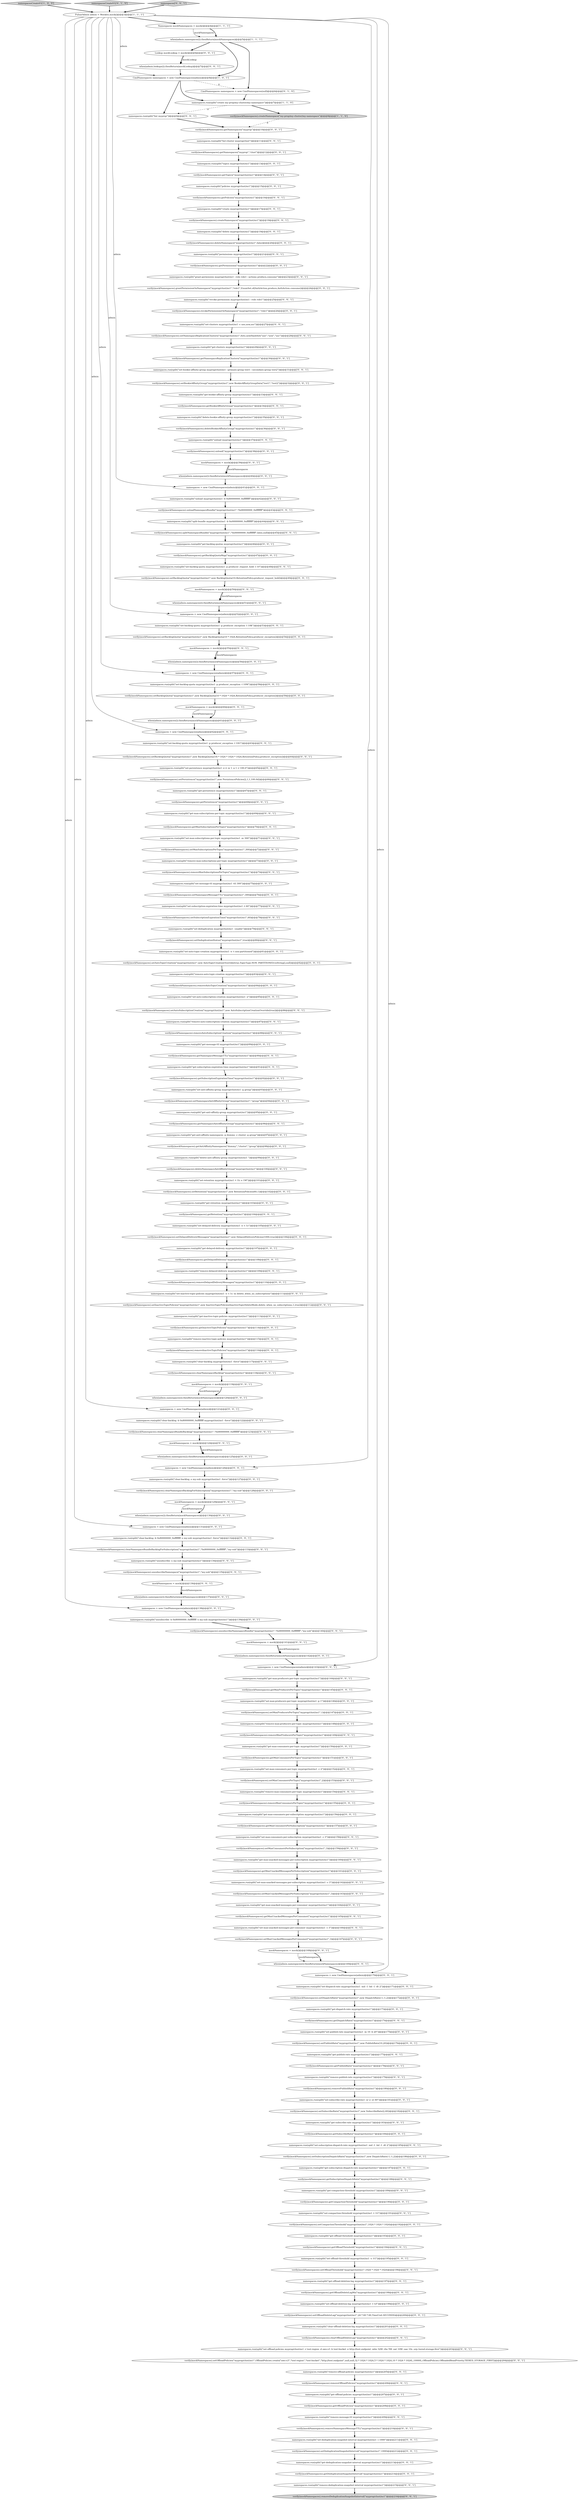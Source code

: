 digraph {
169 [style = filled, label = "namespaces = new CmdNamespaces(admin)@@@143@@@['0', '0', '1']", fillcolor = white, shape = ellipse image = "AAA0AAABBB3BBB"];
8 [style = filled, label = "CmdNamespaces namespaces = new CmdNamespaces(null)@@@6@@@['0', '1', '0']", fillcolor = white, shape = ellipse image = "AAA1AAABBB2BBB"];
147 [style = filled, label = "when(admin.namespaces()).thenReturn(mockNamespaces)@@@125@@@['0', '0', '1']", fillcolor = white, shape = ellipse image = "AAA0AAABBB3BBB"];
157 [style = filled, label = "namespaces.run(split(\"set-anti-affinity-group myprop/clust/ns1 -g group\"))@@@93@@@['0', '0', '1']", fillcolor = white, shape = ellipse image = "AAA0AAABBB3BBB"];
162 [style = filled, label = "verify(mockNamespaces).setMaxProducersPerTopic(\"myprop/clust/ns1\",1)@@@147@@@['0', '0', '1']", fillcolor = white, shape = ellipse image = "AAA0AAABBB3BBB"];
104 [style = filled, label = "verify(mockNamespaces).getOffloadPolicies(\"myprop/clust/ns1\")@@@208@@@['0', '0', '1']", fillcolor = white, shape = ellipse image = "AAA0AAABBB3BBB"];
140 [style = filled, label = "verify(mockNamespaces).setCompactionThreshold(\"myprop/clust/ns1\",1024 * 1024 * 1024)@@@192@@@['0', '0', '1']", fillcolor = white, shape = ellipse image = "AAA0AAABBB3BBB"];
32 [style = filled, label = "verify(mockNamespaces).getMaxConsumersPerTopic(\"myprop/clust/ns1\")@@@151@@@['0', '0', '1']", fillcolor = white, shape = ellipse image = "AAA0AAABBB3BBB"];
94 [style = filled, label = "namespaces.run(split(\"remove-max-consumers-per-topic myprop/clust/ns1\"))@@@154@@@['0', '0', '1']", fillcolor = white, shape = ellipse image = "AAA0AAABBB3BBB"];
18 [style = filled, label = "verify(mockNamespaces).setOffloadThreshold(\"myprop/clust/ns1\",1024 * 1024 * 1024)@@@196@@@['0', '0', '1']", fillcolor = white, shape = ellipse image = "AAA0AAABBB3BBB"];
42 [style = filled, label = "verify(mockNamespaces).getSubscribeRate(\"myprop/clust/ns1\")@@@184@@@['0', '0', '1']", fillcolor = white, shape = ellipse image = "AAA0AAABBB3BBB"];
106 [style = filled, label = "namespaces.run(split(\"clear-backlog -s my-sub myprop/clust/ns1 -force\"))@@@127@@@['0', '0', '1']", fillcolor = white, shape = ellipse image = "AAA0AAABBB3BBB"];
76 [style = filled, label = "when(admin.namespaces()).thenReturn(mockNamespaces)@@@169@@@['0', '0', '1']", fillcolor = white, shape = ellipse image = "AAA0AAABBB3BBB"];
40 [style = filled, label = "verify(mockNamespaces).unsubscribeNamespace(\"myprop/clust/ns1\",\"my-sub\")@@@135@@@['0', '0', '1']", fillcolor = white, shape = ellipse image = "AAA0AAABBB3BBB"];
27 [style = filled, label = "verify(mockNamespaces).setBacklogQuota(\"myprop/clust/ns1\",new BacklogQuota(10 * 1024,RetentionPolicy.producer_exception))@@@54@@@['0', '0', '1']", fillcolor = white, shape = ellipse image = "AAA0AAABBB3BBB"];
206 [style = filled, label = "namespaces.run(split(\"get-subscription-expiration-time myprop/clust/ns1\"))@@@91@@@['0', '0', '1']", fillcolor = white, shape = ellipse image = "AAA0AAABBB3BBB"];
102 [style = filled, label = "namespaces.run(split(\"clear-backlog -b 0x80000000_0xffffffff -s my-sub myprop/clust/ns1 -force\"))@@@132@@@['0', '0', '1']", fillcolor = white, shape = ellipse image = "AAA0AAABBB3BBB"];
15 [style = filled, label = "mockNamespaces = mock()@@@168@@@['0', '0', '1']", fillcolor = white, shape = ellipse image = "AAA0AAABBB3BBB"];
118 [style = filled, label = "verify(mockNamespaces).deleteNamespace(\"myprop/clust/ns1\",false)@@@20@@@['0', '0', '1']", fillcolor = white, shape = ellipse image = "AAA0AAABBB3BBB"];
152 [style = filled, label = "verify(mockNamespaces).getDispatchRate(\"myprop/clust/ns1\")@@@174@@@['0', '0', '1']", fillcolor = white, shape = ellipse image = "AAA0AAABBB3BBB"];
41 [style = filled, label = "verify(mockNamespaces).grantPermissionOnNamespace(\"myprop/clust/ns1\",\"role1\",EnumSet.of(AuthAction.produce,AuthAction.consume))@@@24@@@['0', '0', '1']", fillcolor = white, shape = ellipse image = "AAA0AAABBB3BBB"];
43 [style = filled, label = "namespaces.run(split(\"set-backlog-quota myprop/clust/ns1 -p producer_request_hold -l 10\"))@@@48@@@['0', '0', '1']", fillcolor = white, shape = ellipse image = "AAA0AAABBB3BBB"];
35 [style = filled, label = "verify(mockNamespaces).clearNamespaceBacklogForSubscription(\"myprop/clust/ns1\",\"my-sub\")@@@128@@@['0', '0', '1']", fillcolor = white, shape = ellipse image = "AAA0AAABBB3BBB"];
163 [style = filled, label = "namespaces = new CmdNamespaces(admin)@@@170@@@['0', '0', '1']", fillcolor = white, shape = ellipse image = "AAA0AAABBB3BBB"];
178 [style = filled, label = "verify(mockNamespaces).getTopics(\"myprop/clust/ns1\")@@@14@@@['0', '0', '1']", fillcolor = white, shape = ellipse image = "AAA0AAABBB3BBB"];
11 [style = filled, label = "namespaces.run(split(\"set-auto-topic-creation myprop/clust/ns1 -e -t non-partitioned\"))@@@81@@@['0', '0', '1']", fillcolor = white, shape = ellipse image = "AAA0AAABBB3BBB"];
36 [style = filled, label = "verify(mockNamespaces).getMaxProducersPerTopic(\"myprop/clust/ns1\")@@@145@@@['0', '0', '1']", fillcolor = white, shape = ellipse image = "AAA0AAABBB3BBB"];
114 [style = filled, label = "verify(mockNamespaces).getDeduplicationSnapshotInterval(\"myprop/clust/ns1\")@@@214@@@['0', '0', '1']", fillcolor = white, shape = ellipse image = "AAA0AAABBB3BBB"];
195 [style = filled, label = "mockNamespaces = mock()@@@119@@@['0', '0', '1']", fillcolor = white, shape = ellipse image = "AAA0AAABBB3BBB"];
174 [style = filled, label = "namespaces = new CmdNamespaces(admin)@@@138@@@['0', '0', '1']", fillcolor = white, shape = ellipse image = "AAA0AAABBB3BBB"];
10 [style = filled, label = "mockNamespaces = mock()@@@141@@@['0', '0', '1']", fillcolor = white, shape = ellipse image = "AAA0AAABBB3BBB"];
148 [style = filled, label = "verify(mockNamespaces).deleteNamespaceAntiAffinityGroup(\"myprop/clust/ns1\")@@@100@@@['0', '0', '1']", fillcolor = white, shape = ellipse image = "AAA0AAABBB3BBB"];
203 [style = filled, label = "namespaces.run(split(\"remove-max-subscriptions-per-topic myprop/clust/ns1\"))@@@73@@@['0', '0', '1']", fillcolor = white, shape = ellipse image = "AAA0AAABBB3BBB"];
134 [style = filled, label = "verify(mockNamespaces).getSubscriptionExpirationTime(\"myprop/clust/ns1\")@@@92@@@['0', '0', '1']", fillcolor = white, shape = ellipse image = "AAA0AAABBB3BBB"];
175 [style = filled, label = "namespaces.run(split(\"set-clusters myprop/clust/ns1 -c use,usw,usc\"))@@@27@@@['0', '0', '1']", fillcolor = white, shape = ellipse image = "AAA0AAABBB3BBB"];
21 [style = filled, label = "namespaces.run(split(\"set-retention myprop/clust/ns1 -t 1h -s 1M\"))@@@101@@@['0', '0', '1']", fillcolor = white, shape = ellipse image = "AAA0AAABBB3BBB"];
137 [style = filled, label = "verify(mockNamespaces).removeMaxSubscriptionsPerTopic(\"myprop/clust/ns1\")@@@74@@@['0', '0', '1']", fillcolor = white, shape = ellipse image = "AAA0AAABBB3BBB"];
3 [style = filled, label = "namespacesCreateV1['1', '0', '0']", fillcolor = lightgray, shape = diamond image = "AAA0AAABBB1BBB"];
30 [style = filled, label = "verify(mockNamespaces).getNamespaces(\"myprop\")@@@10@@@['0', '0', '1']", fillcolor = white, shape = ellipse image = "AAA0AAABBB3BBB"];
57 [style = filled, label = "verify(mockNamespaces).getBacklogQuotaMap(\"myprop/clust/ns1\")@@@47@@@['0', '0', '1']", fillcolor = white, shape = ellipse image = "AAA0AAABBB3BBB"];
1 [style = filled, label = "PulsarAdmin admin = Mockito.mock()@@@3@@@['1', '1', '1']", fillcolor = white, shape = ellipse image = "AAA0AAABBB1BBB"];
73 [style = filled, label = "namespaces.run(split(\"get-anti-affinity-namespaces -p dummy -c cluster -g group\"))@@@97@@@['0', '0', '1']", fillcolor = white, shape = ellipse image = "AAA0AAABBB3BBB"];
67 [style = filled, label = "namespaces.run(split(\"grant-permission myprop/clust/ns1 --role role1 --actions produce,consume\"))@@@23@@@['0', '0', '1']", fillcolor = white, shape = ellipse image = "AAA0AAABBB3BBB"];
182 [style = filled, label = "mockNamespaces = mock()@@@129@@@['0', '0', '1']", fillcolor = white, shape = ellipse image = "AAA0AAABBB3BBB"];
167 [style = filled, label = "verify(mockNamespaces).setMaxSubscriptionsPerTopic(\"myprop/clust/ns1\",300)@@@72@@@['0', '0', '1']", fillcolor = white, shape = ellipse image = "AAA0AAABBB3BBB"];
119 [style = filled, label = "namespaces.run(split(\"set-max-producers-per-topic myprop/clust/ns1 -p 1\"))@@@146@@@['0', '0', '1']", fillcolor = white, shape = ellipse image = "AAA0AAABBB3BBB"];
33 [style = filled, label = "namespaces.run(split(\"get-max-producers-per-topic myprop/clust/ns1\"))@@@144@@@['0', '0', '1']", fillcolor = white, shape = ellipse image = "AAA0AAABBB3BBB"];
62 [style = filled, label = "verify(mockNamespaces).clearNamespaceBacklog(\"myprop/clust/ns1\")@@@118@@@['0', '0', '1']", fillcolor = white, shape = ellipse image = "AAA0AAABBB3BBB"];
70 [style = filled, label = "mockNamespaces = mock()@@@60@@@['0', '0', '1']", fillcolor = white, shape = ellipse image = "AAA0AAABBB3BBB"];
130 [style = filled, label = "verify(mockNamespaces).getNamespaceMessageTTL(\"myprop/clust/ns1\")@@@90@@@['0', '0', '1']", fillcolor = white, shape = ellipse image = "AAA0AAABBB3BBB"];
131 [style = filled, label = "verify(mockNamespaces).getMaxUnackedMessagesPerSubscription(\"myprop/clust/ns1\")@@@161@@@['0', '0', '1']", fillcolor = white, shape = ellipse image = "AAA0AAABBB3BBB"];
216 [style = filled, label = "namespaces.run(split(\"remove-offload-policies myprop/clust/ns1\"))@@@205@@@['0', '0', '1']", fillcolor = white, shape = ellipse image = "AAA0AAABBB3BBB"];
31 [style = filled, label = "verify(mockNamespaces).removePublishRate(\"myprop/clust/ns1\")@@@180@@@['0', '0', '1']", fillcolor = white, shape = ellipse image = "AAA0AAABBB3BBB"];
50 [style = filled, label = "namespaces.run(split(\"permissions myprop/clust/ns1\"))@@@21@@@['0', '0', '1']", fillcolor = white, shape = ellipse image = "AAA0AAABBB3BBB"];
47 [style = filled, label = "namespaces.run(split(\"set-max-consumers-per-subscription myprop/clust/ns1 -c 3\"))@@@158@@@['0', '0', '1']", fillcolor = white, shape = ellipse image = "AAA0AAABBB3BBB"];
121 [style = filled, label = "namespaces.run(split(\"delete-anti-affinity-group myprop/clust/ns1 \"))@@@99@@@['0', '0', '1']", fillcolor = white, shape = ellipse image = "AAA0AAABBB3BBB"];
208 [style = filled, label = "verify(mockNamespaces).setOffloadPolicies(\"myprop/clust/ns1\",OffloadPolicies.create(\"aws-s3\",\"test-region\",\"test-bucket\",\"http://test.endpoint\",null,null,32 * 1024 * 1024,5 * 1024 * 1024,10 * 1024 * 1024L,10000L,OffloadPolicies.OffloadedReadPriority.TIERED_STORAGE_FIRST))@@@204@@@['0', '0', '1']", fillcolor = white, shape = ellipse image = "AAA0AAABBB3BBB"];
218 [style = filled, label = "namespaces.run(split(\"get-message-ttl myprop/clust/ns1\"))@@@89@@@['0', '0', '1']", fillcolor = white, shape = ellipse image = "AAA0AAABBB3BBB"];
86 [style = filled, label = "verify(mockNamespaces).getOffloadDeleteLagMs(\"myprop/clust/ns1\")@@@198@@@['0', '0', '1']", fillcolor = white, shape = ellipse image = "AAA0AAABBB3BBB"];
89 [style = filled, label = "namespaces.run(split(\"get-deduplication-snapshot-interval myprop/clust/ns1\"))@@@213@@@['0', '0', '1']", fillcolor = white, shape = ellipse image = "AAA0AAABBB3BBB"];
213 [style = filled, label = "namespaces.run(split(\"get-offload-policies myprop/clust/ns1\"))@@@207@@@['0', '0', '1']", fillcolor = white, shape = ellipse image = "AAA0AAABBB3BBB"];
25 [style = filled, label = "namespaces.run(split(\"set-deduplication myprop/clust/ns1 --enable\"))@@@79@@@['0', '0', '1']", fillcolor = white, shape = ellipse image = "AAA0AAABBB3BBB"];
37 [style = filled, label = "namespaces = new CmdNamespaces(admin)@@@57@@@['0', '0', '1']", fillcolor = white, shape = ellipse image = "AAA0AAABBB3BBB"];
61 [style = filled, label = "namespaces.run(split(\"remove-auto-subscription-creation myprop/clust/ns1\"))@@@87@@@['0', '0', '1']", fillcolor = white, shape = ellipse image = "AAA0AAABBB3BBB"];
80 [style = filled, label = "verify(mockNamespaces).setDeduplicationStatus(\"myprop/clust/ns1\",true)@@@80@@@['0', '0', '1']", fillcolor = white, shape = ellipse image = "AAA0AAABBB3BBB"];
113 [style = filled, label = "verify(mockNamespaces).setSubscribeRate(\"myprop/clust/ns1\",new SubscribeRate(2,60))@@@182@@@['0', '0', '1']", fillcolor = white, shape = ellipse image = "AAA0AAABBB3BBB"];
0 [style = filled, label = "Namespaces mockNamespaces = mock()@@@4@@@['1', '1', '1']", fillcolor = white, shape = ellipse image = "AAA0AAABBB1BBB"];
159 [style = filled, label = "namespaces.run(split(\"get-clusters myprop/clust/ns1\"))@@@29@@@['0', '0', '1']", fillcolor = white, shape = ellipse image = "AAA0AAABBB3BBB"];
20 [style = filled, label = "when(admin.namespaces()).thenReturn(mockNamespaces)@@@137@@@['0', '0', '1']", fillcolor = white, shape = ellipse image = "AAA0AAABBB3BBB"];
95 [style = filled, label = "namespaces.run(split(\"get-max-unacked-messages-per-subscription myprop/clust/ns1\"))@@@160@@@['0', '0', '1']", fillcolor = white, shape = ellipse image = "AAA0AAABBB3BBB"];
9 [style = filled, label = "mockNamespaces = mock()@@@55@@@['0', '0', '1']", fillcolor = white, shape = ellipse image = "AAA0AAABBB3BBB"];
58 [style = filled, label = "namespaces.run(split(\"remove-inactive-topic-policies myprop/clust/ns1\"))@@@115@@@['0', '0', '1']", fillcolor = white, shape = ellipse image = "AAA0AAABBB3BBB"];
145 [style = filled, label = "verify(mockNamespaces).getDelayedDelivery(\"myprop/clust/ns1\")@@@108@@@['0', '0', '1']", fillcolor = white, shape = ellipse image = "AAA0AAABBB3BBB"];
59 [style = filled, label = "verify(mockNamespaces).getMaxSubscriptionsPerTopic(\"myprop/clust/ns1\")@@@70@@@['0', '0', '1']", fillcolor = white, shape = ellipse image = "AAA0AAABBB3BBB"];
143 [style = filled, label = "mockNamespaces = mock()@@@50@@@['0', '0', '1']", fillcolor = white, shape = ellipse image = "AAA0AAABBB3BBB"];
13 [style = filled, label = "verify(mockNamespaces).setSubscriptionExpirationTime(\"myprop/clust/ns1\",60)@@@78@@@['0', '0', '1']", fillcolor = white, shape = ellipse image = "AAA0AAABBB3BBB"];
55 [style = filled, label = "namespaces.run(split(\"set-subscription-dispatch-rate myprop/clust/ns1 -md -1 -bd -1 -dt 2\"))@@@185@@@['0', '0', '1']", fillcolor = white, shape = ellipse image = "AAA0AAABBB3BBB"];
2 [style = filled, label = "when(admin.namespaces()).thenReturn(mockNamespaces)@@@5@@@['1', '1', '1']", fillcolor = white, shape = ellipse image = "AAA0AAABBB1BBB"];
110 [style = filled, label = "verify(mockNamespaces).getNamespaceAntiAffinityGroup(\"myprop/clust/ns1\")@@@96@@@['0', '0', '1']", fillcolor = white, shape = ellipse image = "AAA0AAABBB3BBB"];
24 [style = filled, label = "verify(mockNamespaces).setPublishRate(\"myprop/clust/ns1\",new PublishRate(10,20))@@@176@@@['0', '0', '1']", fillcolor = white, shape = ellipse image = "AAA0AAABBB3BBB"];
151 [style = filled, label = "namespaces.run(split(\"delete myprop/clust/ns1\"))@@@19@@@['0', '0', '1']", fillcolor = white, shape = ellipse image = "AAA0AAABBB3BBB"];
96 [style = filled, label = "Lookup mockLookup = mock()@@@6@@@['0', '0', '1']", fillcolor = white, shape = ellipse image = "AAA0AAABBB3BBB"];
191 [style = filled, label = "namespaces.run(split(\"set-max-unacked-messages-per-subscription myprop/clust/ns1 -c 3\"))@@@162@@@['0', '0', '1']", fillcolor = white, shape = ellipse image = "AAA0AAABBB3BBB"];
199 [style = filled, label = "when(admin.namespaces()).thenReturn(mockNamespaces)@@@40@@@['0', '0', '1']", fillcolor = white, shape = ellipse image = "AAA0AAABBB3BBB"];
180 [style = filled, label = "namespaces.run(split(\"set-subscribe-rate myprop/clust/ns1 -sr 2 -st 60\"))@@@181@@@['0', '0', '1']", fillcolor = white, shape = ellipse image = "AAA0AAABBB3BBB"];
54 [style = filled, label = "namespaces.run(split(\"get-bookie-affinity-group myprop/clust/ns1\"))@@@33@@@['0', '0', '1']", fillcolor = white, shape = ellipse image = "AAA0AAABBB3BBB"];
92 [style = filled, label = "namespaces.run(split(\"get-anti-affinity-group myprop/clust/ns1\"))@@@95@@@['0', '0', '1']", fillcolor = white, shape = ellipse image = "AAA0AAABBB3BBB"];
111 [style = filled, label = "namespaces = new CmdNamespaces(admin)@@@52@@@['0', '0', '1']", fillcolor = white, shape = ellipse image = "AAA0AAABBB3BBB"];
210 [style = filled, label = "namespaces.run(split(\"set-message-ttl myprop/clust/ns1 -ttl 300\"))@@@75@@@['0', '0', '1']", fillcolor = white, shape = ellipse image = "AAA0AAABBB3BBB"];
211 [style = filled, label = "verify(mockNamespaces).setBookieAffinityGroup(\"myprop/clust/ns1\",new BookieAffinityGroupData(\"test1\",\"test2\"))@@@32@@@['0', '0', '1']", fillcolor = white, shape = ellipse image = "AAA0AAABBB3BBB"];
63 [style = filled, label = "namespaces.run(split(\"get-subscribe-rate myprop/clust/ns1\"))@@@183@@@['0', '0', '1']", fillcolor = white, shape = ellipse image = "AAA0AAABBB3BBB"];
91 [style = filled, label = "when(admin.lookups()).thenReturn(mockLookup)@@@7@@@['0', '0', '1']", fillcolor = white, shape = ellipse image = "AAA0AAABBB3BBB"];
107 [style = filled, label = "namespaces.run(split(\"get-max-consumers-per-topic myprop/clust/ns1\"))@@@150@@@['0', '0', '1']", fillcolor = white, shape = ellipse image = "AAA0AAABBB3BBB"];
160 [style = filled, label = "namespaces = new CmdNamespaces(admin)@@@41@@@['0', '0', '1']", fillcolor = white, shape = ellipse image = "AAA0AAABBB3BBB"];
19 [style = filled, label = "verify(mockNamespaces).setInactiveTopicPolicies(\"myprop/clust/ns1\",new InactiveTopicPolicies(InactiveTopicDeleteMode.delete_when_no_subscriptions,1,true))@@@112@@@['0', '0', '1']", fillcolor = white, shape = ellipse image = "AAA0AAABBB3BBB"];
173 [style = filled, label = "verify(mockNamespaces).removeDelayedDeliveryMessages(\"myprop/clust/ns1\")@@@110@@@['0', '0', '1']", fillcolor = white, shape = ellipse image = "AAA0AAABBB3BBB"];
176 [style = filled, label = "namespaces.run(split(\"get-backlog-quotas myprop/clust/ns1\"))@@@46@@@['0', '0', '1']", fillcolor = white, shape = ellipse image = "AAA0AAABBB3BBB"];
100 [style = filled, label = "when(admin.namespaces()).thenReturn(mockNamespaces)@@@61@@@['0', '0', '1']", fillcolor = white, shape = ellipse image = "AAA0AAABBB3BBB"];
172 [style = filled, label = "namespaces.run(split(\"remove-publish-rate myprop/clust/ns1\"))@@@179@@@['0', '0', '1']", fillcolor = white, shape = ellipse image = "AAA0AAABBB3BBB"];
217 [style = filled, label = "namespaces.run(split(\"remove-auto-topic-creation myprop/clust/ns1\"))@@@83@@@['0', '0', '1']", fillcolor = white, shape = ellipse image = "AAA0AAABBB3BBB"];
90 [style = filled, label = "verify(mockNamespaces).getPublishRate(\"myprop/clust/ns1\")@@@178@@@['0', '0', '1']", fillcolor = white, shape = ellipse image = "AAA0AAABBB3BBB"];
139 [style = filled, label = "verify(mockNamespaces).setAutoTopicCreation(\"myprop/clust/ns1\",new AutoTopicCreationOverride(true,TopicType.NON_PARTITIONED.toString(),null))@@@82@@@['0', '0', '1']", fillcolor = white, shape = ellipse image = "AAA0AAABBB3BBB"];
193 [style = filled, label = "verify(mockNamespaces).setDispatchRate(\"myprop/clust/ns1\",new DispatchRate(-1,-1,2))@@@172@@@['0', '0', '1']", fillcolor = white, shape = ellipse image = "AAA0AAABBB3BBB"];
138 [style = filled, label = "namespaces.run(split(\"unload myprop/clust/ns1 -b 0x80000000_0xffffffff\"))@@@42@@@['0', '0', '1']", fillcolor = white, shape = ellipse image = "AAA0AAABBB3BBB"];
186 [style = filled, label = "verify(mockNamespaces).getPolicies(\"myprop/clust/ns1\")@@@16@@@['0', '0', '1']", fillcolor = white, shape = ellipse image = "AAA0AAABBB3BBB"];
85 [style = filled, label = "namespaces.run(split(\"set-offload-threshold myprop/clust/ns1 -s 1G\"))@@@195@@@['0', '0', '1']", fillcolor = white, shape = ellipse image = "AAA0AAABBB3BBB"];
88 [style = filled, label = "verify(mockNamespaces).setMaxUnackedMessagesPerSubscription(\"myprop/clust/ns1\",3)@@@163@@@['0', '0', '1']", fillcolor = white, shape = ellipse image = "AAA0AAABBB3BBB"];
170 [style = filled, label = "namespaces.run(split(\"get-subscription-dispatch-rate myprop/clust/ns1\"))@@@187@@@['0', '0', '1']", fillcolor = white, shape = ellipse image = "AAA0AAABBB3BBB"];
120 [style = filled, label = "verify(mockNamespaces).revokePermissionsOnNamespace(\"myprop/clust/ns1\",\"role1\")@@@26@@@['0', '0', '1']", fillcolor = white, shape = ellipse image = "AAA0AAABBB3BBB"];
179 [style = filled, label = "verify(mockNamespaces).removeOffloadPolicies(\"myprop/clust/ns1\")@@@206@@@['0', '0', '1']", fillcolor = white, shape = ellipse image = "AAA0AAABBB3BBB"];
28 [style = filled, label = "namespaces.run(split(\"set-inactive-topic-policies myprop/clust/ns1 -e -t 1s -m delete_when_no_subscriptions\"))@@@111@@@['0', '0', '1']", fillcolor = white, shape = ellipse image = "AAA0AAABBB3BBB"];
154 [style = filled, label = "namespaces.run(split(\"set-delayed-delivery myprop/clust/ns1 -e -t 1s\"))@@@105@@@['0', '0', '1']", fillcolor = white, shape = ellipse image = "AAA0AAABBB3BBB"];
205 [style = filled, label = "namespaces.run(split(\"set-subscription-expiration-time myprop/clust/ns1 -t 60\"))@@@77@@@['0', '0', '1']", fillcolor = white, shape = ellipse image = "AAA0AAABBB3BBB"];
68 [style = filled, label = "verify(mockNamespaces).removeDeduplicationSnapshotInterval(\"myprop/clust/ns1\")@@@216@@@['0', '0', '1']", fillcolor = lightgray, shape = ellipse image = "AAA0AAABBB3BBB"];
132 [style = filled, label = "verify(mockNamespaces).setSubscriptionDispatchRate(\"myprop/clust/ns1\",new DispatchRate(-1,-1,2))@@@186@@@['0', '0', '1']", fillcolor = white, shape = ellipse image = "AAA0AAABBB3BBB"];
144 [style = filled, label = "namespaces.run(split(\"delete-bookie-affinity-group myprop/clust/ns1\"))@@@35@@@['0', '0', '1']", fillcolor = white, shape = ellipse image = "AAA0AAABBB3BBB"];
38 [style = filled, label = "verify(mockNamespaces).setOffloadDeleteLag(\"myprop/clust/ns1\",24 * 60 * 60,TimeUnit.SECONDS)@@@200@@@['0', '0', '1']", fillcolor = white, shape = ellipse image = "AAA0AAABBB3BBB"];
77 [style = filled, label = "namespaces.run(split(\"set-auto-subscription-creation myprop/clust/ns1 -e\"))@@@85@@@['0', '0', '1']", fillcolor = white, shape = ellipse image = "AAA0AAABBB3BBB"];
184 [style = filled, label = "namespaces.run(split(\"get-offload-threshold myprop/clust/ns1\"))@@@193@@@['0', '0', '1']", fillcolor = white, shape = ellipse image = "AAA0AAABBB3BBB"];
187 [style = filled, label = "verify(mockNamespaces).setNamespaceReplicationClusters(\"myprop/clust/ns1\",Sets.newHashSet(\"use\",\"usw\",\"usc\"))@@@28@@@['0', '0', '1']", fillcolor = white, shape = ellipse image = "AAA0AAABBB3BBB"];
129 [style = filled, label = "namespaces.run(split(\"get-compaction-threshold myprop/clust/ns1\"))@@@189@@@['0', '0', '1']", fillcolor = white, shape = ellipse image = "AAA0AAABBB3BBB"];
161 [style = filled, label = "namespaces.run(split(\"set-backlog-quota myprop/clust/ns1 -p producer_exception -l 10M\"))@@@58@@@['0', '0', '1']", fillcolor = white, shape = ellipse image = "AAA0AAABBB3BBB"];
192 [style = filled, label = "verify(mockNamespaces).setMaxConsumersPerTopic(\"myprop/clust/ns1\",2)@@@153@@@['0', '0', '1']", fillcolor = white, shape = ellipse image = "AAA0AAABBB3BBB"];
115 [style = filled, label = "namespaces.run(split(\"get-max-unacked-messages-per-consumer myprop/clust/ns1\"))@@@164@@@['0', '0', '1']", fillcolor = white, shape = ellipse image = "AAA0AAABBB3BBB"];
202 [style = filled, label = "namespaces.run(split(\"get-dispatch-rate myprop/clust/ns1\"))@@@173@@@['0', '0', '1']", fillcolor = white, shape = ellipse image = "AAA0AAABBB3BBB"];
168 [style = filled, label = "namespaces = new CmdNamespaces(admin)@@@121@@@['0', '0', '1']", fillcolor = white, shape = ellipse image = "AAA0AAABBB3BBB"];
16 [style = filled, label = "namespaces = new CmdNamespaces(admin)@@@62@@@['0', '0', '1']", fillcolor = white, shape = ellipse image = "AAA0AAABBB3BBB"];
84 [style = filled, label = "when(admin.namespaces()).thenReturn(mockNamespaces)@@@51@@@['0', '0', '1']", fillcolor = white, shape = ellipse image = "AAA0AAABBB3BBB"];
52 [style = filled, label = "verify(mockNamespaces).removeMaxProducersPerTopic(\"myprop/clust/ns1\")@@@149@@@['0', '0', '1']", fillcolor = white, shape = ellipse image = "AAA0AAABBB3BBB"];
93 [style = filled, label = "namespaces.run(split(\"topics myprop/clust/ns1\"))@@@13@@@['0', '0', '1']", fillcolor = white, shape = ellipse image = "AAA0AAABBB3BBB"];
105 [style = filled, label = "namespaces = new CmdNamespaces(admin)@@@126@@@['0', '0', '1']", fillcolor = white, shape = ellipse image = "AAA0AAABBB3BBB"];
155 [style = filled, label = "namespaces.run(split(\"remove-max-producers-per-topic myprop/clust/ns1\"))@@@148@@@['0', '0', '1']", fillcolor = white, shape = ellipse image = "AAA0AAABBB3BBB"];
81 [style = filled, label = "namespaces.run(split(\"get-inactive-topic-policies myprop/clust/ns1\"))@@@113@@@['0', '0', '1']", fillcolor = white, shape = ellipse image = "AAA0AAABBB3BBB"];
181 [style = filled, label = "verify(mockNamespaces).removeInactiveTopicPolicies(\"myprop/clust/ns1\")@@@116@@@['0', '0', '1']", fillcolor = white, shape = ellipse image = "AAA0AAABBB3BBB"];
141 [style = filled, label = "namespaces.run(split(\"set-persistence myprop/clust/ns1 -e 2 -w 1 -a 1 -r 100.0\"))@@@65@@@['0', '0', '1']", fillcolor = white, shape = ellipse image = "AAA0AAABBB3BBB"];
190 [style = filled, label = "namespaces.run(split(\"unload myprop/clust/ns1\"))@@@37@@@['0', '0', '1']", fillcolor = white, shape = ellipse image = "AAA0AAABBB3BBB"];
204 [style = filled, label = "mockNamespaces = mock()@@@39@@@['0', '0', '1']", fillcolor = white, shape = ellipse image = "AAA0AAABBB3BBB"];
99 [style = filled, label = "namespaces = new CmdNamespaces(admin)@@@131@@@['0', '0', '1']", fillcolor = white, shape = ellipse image = "AAA0AAABBB3BBB"];
135 [style = filled, label = "verify(mockNamespaces).removeAutoSubscriptionCreation(\"myprop/clust/ns1\")@@@88@@@['0', '0', '1']", fillcolor = white, shape = ellipse image = "AAA0AAABBB3BBB"];
196 [style = filled, label = "mockNamespaces = mock()@@@136@@@['0', '0', '1']", fillcolor = white, shape = ellipse image = "AAA0AAABBB3BBB"];
149 [style = filled, label = "namespaces.run(split(\"set-max-unacked-messages-per-consumer myprop/clust/ns1 -c 3\"))@@@166@@@['0', '0', '1']", fillcolor = white, shape = ellipse image = "AAA0AAABBB3BBB"];
22 [style = filled, label = "namespaces.run(split(\"list-cluster myprop/clust\"))@@@11@@@['0', '0', '1']", fillcolor = white, shape = ellipse image = "AAA0AAABBB3BBB"];
133 [style = filled, label = "namespaces.run(split(\"set-backlog-quota myprop/clust/ns1 -p producer_exception -l 10K\"))@@@53@@@['0', '0', '1']", fillcolor = white, shape = ellipse image = "AAA0AAABBB3BBB"];
112 [style = filled, label = "verify(mockNamespaces).getMaxConsumersPerSubscription(\"myprop/clust/ns1\")@@@157@@@['0', '0', '1']", fillcolor = white, shape = ellipse image = "AAA0AAABBB3BBB"];
177 [style = filled, label = "verify(mockNamespaces).setBacklogQuota(\"myprop/clust/ns1\",new BacklogQuota(10l * 1024 * 1024 * 1024,RetentionPolicy.producer_exception))@@@64@@@['0', '0', '1']", fillcolor = white, shape = ellipse image = "AAA0AAABBB3BBB"];
75 [style = filled, label = "when(admin.namespaces()).thenReturn(mockNamespaces)@@@120@@@['0', '0', '1']", fillcolor = white, shape = ellipse image = "AAA0AAABBB3BBB"];
156 [style = filled, label = "verify(mockNamespaces).getPermissions(\"myprop/clust/ns1\")@@@22@@@['0', '0', '1']", fillcolor = white, shape = ellipse image = "AAA0AAABBB3BBB"];
117 [style = filled, label = "verify(mockNamespaces).setMaxUnackedMessagesPerConsumer(\"myprop/clust/ns1\",3)@@@167@@@['0', '0', '1']", fillcolor = white, shape = ellipse image = "AAA0AAABBB3BBB"];
128 [style = filled, label = "verify(mockNamespaces).unsubscribeNamespaceBundle(\"myprop/clust/ns1\",\"0x80000000_0xffffffff\",\"my-sub\")@@@140@@@['0', '0', '1']", fillcolor = white, shape = ellipse image = "AAA0AAABBB3BBB"];
123 [style = filled, label = "verify(mockNamespaces).getRetention(\"myprop/clust/ns1\")@@@104@@@['0', '0', '1']", fillcolor = white, shape = ellipse image = "AAA0AAABBB3BBB"];
79 [style = filled, label = "verify(mockNamespaces).getSubscriptionDispatchRate(\"myprop/clust/ns1\")@@@188@@@['0', '0', '1']", fillcolor = white, shape = ellipse image = "AAA0AAABBB3BBB"];
198 [style = filled, label = "verify(mockNamespaces).getMaxUnackedMessagesPerConsumer(\"myprop/clust/ns1\")@@@165@@@['0', '0', '1']", fillcolor = white, shape = ellipse image = "AAA0AAABBB3BBB"];
14 [style = filled, label = "namespaces.run(split(\"get-max-subscriptions-per-topic myprop/clust/ns1\"))@@@69@@@['0', '0', '1']", fillcolor = white, shape = ellipse image = "AAA0AAABBB3BBB"];
7 [style = filled, label = "namespacesCreateV1['0', '1', '0']", fillcolor = lightgray, shape = diamond image = "AAA0AAABBB2BBB"];
12 [style = filled, label = "verify(mockNamespaces).getPersistence(\"myprop/clust/ns1\")@@@68@@@['0', '0', '1']", fillcolor = white, shape = ellipse image = "AAA0AAABBB3BBB"];
97 [style = filled, label = "when(admin.namespaces()).thenReturn(mockNamespaces)@@@130@@@['0', '0', '1']", fillcolor = white, shape = ellipse image = "AAA0AAABBB3BBB"];
201 [style = filled, label = "verify(mockNamespaces).getInactiveTopicPolicies(\"myprop/clust/ns1\")@@@114@@@['0', '0', '1']", fillcolor = white, shape = ellipse image = "AAA0AAABBB3BBB"];
53 [style = filled, label = "verify(mockNamespaces).clearOffloadDeleteLag(\"myprop/clust/ns1\")@@@202@@@['0', '0', '1']", fillcolor = white, shape = ellipse image = "AAA0AAABBB3BBB"];
109 [style = filled, label = "verify(mockNamespaces).setRetention(\"myprop/clust/ns1\",new RetentionPolicies(60,1))@@@102@@@['0', '0', '1']", fillcolor = white, shape = ellipse image = "AAA0AAABBB3BBB"];
56 [style = filled, label = "namespaces.run(split(\"set-bookie-affinity-group myprop/clust/ns1 --primary-group test1 --secondary-group test2\"))@@@31@@@['0', '0', '1']", fillcolor = white, shape = ellipse image = "AAA0AAABBB3BBB"];
48 [style = filled, label = "verify(mockNamespaces).clearNamespaceBundleBacklogForSubscription(\"myprop/clust/ns1\",\"0x80000000_0xffffffff\",\"my-sub\")@@@133@@@['0', '0', '1']", fillcolor = white, shape = ellipse image = "AAA0AAABBB3BBB"];
87 [style = filled, label = "namespaces.run(split(\"set-compaction-threshold myprop/clust/ns1 -t 1G\"))@@@191@@@['0', '0', '1']", fillcolor = white, shape = ellipse image = "AAA0AAABBB3BBB"];
98 [style = filled, label = "namespaces.run(split(\"set-offload-policies myprop/clust/ns1 -r test-region -d aws-s3 -b test-bucket -e http://test.endpoint -mbs 32M -rbs 5M -oat 10M -oae 10s -orp tiered-storage-first\"))@@@203@@@['0', '0', '1']", fillcolor = white, shape = ellipse image = "AAA0AAABBB3BBB"];
72 [style = filled, label = "namespaces.run(split(\"set-backlog-quota myprop/clust/ns1 -p producer_exception -l 10G\"))@@@63@@@['0', '0', '1']", fillcolor = white, shape = ellipse image = "AAA0AAABBB3BBB"];
66 [style = filled, label = "namespaces.run(split(\"remove-deduplication-snapshot-interval myprop/clust/ns1\"))@@@215@@@['0', '0', '1']", fillcolor = white, shape = ellipse image = "AAA0AAABBB3BBB"];
165 [style = filled, label = "verify(mockNamespaces).getOffloadThreshold(\"myprop/clust/ns1\")@@@194@@@['0', '0', '1']", fillcolor = white, shape = ellipse image = "AAA0AAABBB3BBB"];
127 [style = filled, label = "namespaces.run(split(\"unsubscribe -b 0x80000000_0xffffffff -s my-sub myprop/clust/ns1\"))@@@139@@@['0', '0', '1']", fillcolor = white, shape = ellipse image = "AAA0AAABBB3BBB"];
34 [style = filled, label = "namespaces.run(split(\"set-deduplication-snapshot-interval myprop/clust/ns1 -i 1000\"))@@@211@@@['0', '0', '1']", fillcolor = white, shape = ellipse image = "AAA0AAABBB3BBB"];
166 [style = filled, label = "mockNamespaces = mock()@@@124@@@['0', '0', '1']", fillcolor = white, shape = ellipse image = "AAA0AAABBB3BBB"];
214 [style = filled, label = "when(admin.namespaces()).thenReturn(mockNamespaces)@@@142@@@['0', '0', '1']", fillcolor = white, shape = ellipse image = "AAA0AAABBB3BBB"];
126 [style = filled, label = "verify(mockNamespaces).setNamespaceAntiAffinityGroup(\"myprop/clust/ns1\",\"group\")@@@94@@@['0', '0', '1']", fillcolor = white, shape = ellipse image = "AAA0AAABBB3BBB"];
101 [style = filled, label = "verify(mockNamespaces).createNamespace(\"myprop/clust/ns1\")@@@18@@@['0', '0', '1']", fillcolor = white, shape = ellipse image = "AAA0AAABBB3BBB"];
188 [style = filled, label = "namespaces.run(split(\"clear-offload-deletion-lag myprop/clust/ns1\"))@@@201@@@['0', '0', '1']", fillcolor = white, shape = ellipse image = "AAA0AAABBB3BBB"];
60 [style = filled, label = "verify(mockNamespaces).setMaxConsumersPerSubscription(\"myprop/clust/ns1\",3)@@@159@@@['0', '0', '1']", fillcolor = white, shape = ellipse image = "AAA0AAABBB3BBB"];
150 [style = filled, label = "verify(mockNamespaces).getNamespaces(\"myprop\",\"clust\")@@@12@@@['0', '0', '1']", fillcolor = white, shape = ellipse image = "AAA0AAABBB3BBB"];
29 [style = filled, label = "namespaces.run(split(\"get-persistence myprop/clust/ns1\"))@@@67@@@['0', '0', '1']", fillcolor = white, shape = ellipse image = "AAA0AAABBB3BBB"];
46 [style = filled, label = "namespaces.run(split(\"set-max-subscriptions-per-topic myprop/clust/ns1 -m 300\"))@@@71@@@['0', '0', '1']", fillcolor = white, shape = ellipse image = "AAA0AAABBB3BBB"];
116 [style = filled, label = "namespaces.run(split(\"split-bundle myprop/clust/ns1 -b 0x00000000_0xffffffff\"))@@@44@@@['0', '0', '1']", fillcolor = white, shape = ellipse image = "AAA0AAABBB3BBB"];
158 [style = filled, label = "verify(mockNamespaces).deleteBookieAffinityGroup(\"myprop/clust/ns1\")@@@36@@@['0', '0', '1']", fillcolor = white, shape = ellipse image = "AAA0AAABBB3BBB"];
171 [style = filled, label = "verify(mockNamespaces).removeAutoTopicCreation(\"myprop/clust/ns1\")@@@84@@@['0', '0', '1']", fillcolor = white, shape = ellipse image = "AAA0AAABBB3BBB"];
45 [style = filled, label = "namespaces.run(split(\"get-delayed-delivery myprop/clust/ns1\"))@@@107@@@['0', '0', '1']", fillcolor = white, shape = ellipse image = "AAA0AAABBB3BBB"];
4 [style = filled, label = "namespaces.run(split(\"create my-prop/my-cluster/my-namespace\"))@@@7@@@['1', '1', '0']", fillcolor = white, shape = ellipse image = "AAA0AAABBB1BBB"];
49 [style = filled, label = "namespaces.run(split(\"remove-message-ttl myprop/clust/ns1\"))@@@209@@@['0', '0', '1']", fillcolor = white, shape = ellipse image = "AAA0AAABBB3BBB"];
108 [style = filled, label = "verify(mockNamespaces).clearNamespaceBundleBacklog(\"myprop/clust/ns1\",\"0x80000000_0xffffffff\")@@@123@@@['0', '0', '1']", fillcolor = white, shape = ellipse image = "AAA0AAABBB3BBB"];
146 [style = filled, label = "namespaces.run(split(\"get-max-consumers-per-subscription myprop/clust/ns1\"))@@@156@@@['0', '0', '1']", fillcolor = white, shape = ellipse image = "AAA0AAABBB3BBB"];
83 [style = filled, label = "namespaces.run(split(\"policies myprop/clust/ns1\"))@@@15@@@['0', '0', '1']", fillcolor = white, shape = ellipse image = "AAA0AAABBB3BBB"];
124 [style = filled, label = "namespaces.run(split(\"clear-backlog myprop/clust/ns1 -force\"))@@@117@@@['0', '0', '1']", fillcolor = white, shape = ellipse image = "AAA0AAABBB3BBB"];
183 [style = filled, label = "verify(mockNamespaces).splitNamespaceBundle(\"myprop/clust/ns1\",\"0x00000000_0xffffffff\",false,null)@@@45@@@['0', '0', '1']", fillcolor = white, shape = ellipse image = "AAA0AAABBB3BBB"];
209 [style = filled, label = "verify(mockNamespaces).removeNamespaceMessageTTL(\"myprop/clust/ns1\")@@@210@@@['0', '0', '1']", fillcolor = white, shape = ellipse image = "AAA0AAABBB3BBB"];
212 [style = filled, label = "verify(mockNamespaces).setPersistence(\"myprop/clust/ns1\",new PersistencePolicies(2,1,1,100.0d))@@@66@@@['0', '0', '1']", fillcolor = white, shape = ellipse image = "AAA0AAABBB3BBB"];
26 [style = filled, label = "namespaces.run(split(\"set-offload-deletion-lag myprop/clust/ns1 -l 1d\"))@@@199@@@['0', '0', '1']", fillcolor = white, shape = ellipse image = "AAA0AAABBB3BBB"];
197 [style = filled, label = "namespaces.run(split(\"unsubscribe -s my-sub myprop/clust/ns1\"))@@@134@@@['0', '0', '1']", fillcolor = white, shape = ellipse image = "AAA0AAABBB3BBB"];
219 [style = filled, label = "verify(mockNamespaces).setBacklogQuota(\"myprop/clust/ns1\",new BacklogQuota(10 * 1024 * 1024,RetentionPolicy.producer_exception))@@@59@@@['0', '0', '1']", fillcolor = white, shape = ellipse image = "AAA0AAABBB3BBB"];
122 [style = filled, label = "namespaces['0', '0', '1']", fillcolor = lightgray, shape = diamond image = "AAA0AAABBB3BBB"];
189 [style = filled, label = "verify(mockNamespaces).setDeduplicationSnapshotInterval(\"myprop/clust/ns1\",1000)@@@212@@@['0', '0', '1']", fillcolor = white, shape = ellipse image = "AAA0AAABBB3BBB"];
103 [style = filled, label = "namespaces.run(split(\"get-publish-rate myprop/clust/ns1\"))@@@177@@@['0', '0', '1']", fillcolor = white, shape = ellipse image = "AAA0AAABBB3BBB"];
142 [style = filled, label = "verify(mockNamespaces).setDelayedDeliveryMessages(\"myprop/clust/ns1\",new DelayedDeliveryPolicies(1000,true))@@@106@@@['0', '0', '1']", fillcolor = white, shape = ellipse image = "AAA0AAABBB3BBB"];
194 [style = filled, label = "verify(mockNamespaces).unloadNamespaceBundle(\"myprop/clust/ns1\",\"0x80000000_0xffffffff\")@@@43@@@['0', '0', '1']", fillcolor = white, shape = ellipse image = "AAA0AAABBB3BBB"];
136 [style = filled, label = "namespaces.run(split(\"set-dispatch-rate myprop/clust/ns1 -md -1 -bd -1 -dt 2\"))@@@171@@@['0', '0', '1']", fillcolor = white, shape = ellipse image = "AAA0AAABBB3BBB"];
207 [style = filled, label = "namespaces.run(split(\"remove-delayed-delivery myprop/clust/ns1\"))@@@109@@@['0', '0', '1']", fillcolor = white, shape = ellipse image = "AAA0AAABBB3BBB"];
65 [style = filled, label = "namespaces.run(split(\"create myprop/clust/ns1\"))@@@17@@@['0', '0', '1']", fillcolor = white, shape = ellipse image = "AAA0AAABBB3BBB"];
6 [style = filled, label = "CmdNamespaces namespaces = new CmdNamespaces(admin)@@@8@@@['1', '0', '1']", fillcolor = white, shape = ellipse image = "AAA0AAABBB1BBB"];
125 [style = filled, label = "verify(mockNamespaces).getBookieAffinityGroup(\"myprop/clust/ns1\")@@@34@@@['0', '0', '1']", fillcolor = white, shape = ellipse image = "AAA0AAABBB3BBB"];
5 [style = filled, label = "verify(mockNamespaces).createNamespace(\"my-prop/my-cluster/my-namespace\")@@@8@@@['1', '1', '0']", fillcolor = lightgray, shape = ellipse image = "AAA0AAABBB1BBB"];
153 [style = filled, label = "namespaces.run(split(\"list myprop\"))@@@9@@@['0', '0', '1']", fillcolor = white, shape = ellipse image = "AAA0AAABBB3BBB"];
39 [style = filled, label = "verify(mockNamespaces).setAutoSubscriptionCreation(\"myprop/clust/ns1\",new AutoSubscriptionCreationOverride(true))@@@86@@@['0', '0', '1']", fillcolor = white, shape = ellipse image = "AAA0AAABBB3BBB"];
44 [style = filled, label = "namespaces.run(split(\"set-publish-rate myprop/clust/ns1 -m 10 -b 20\"))@@@175@@@['0', '0', '1']", fillcolor = white, shape = ellipse image = "AAA0AAABBB3BBB"];
23 [style = filled, label = "verify(mockNamespaces).unload(\"myprop/clust/ns1\")@@@38@@@['0', '0', '1']", fillcolor = white, shape = ellipse image = "AAA0AAABBB3BBB"];
78 [style = filled, label = "namespaces.run(split(\"clear-backlog -b 0x80000000_0xffffffff myprop/clust/ns1 -force\"))@@@122@@@['0', '0', '1']", fillcolor = white, shape = ellipse image = "AAA0AAABBB3BBB"];
82 [style = filled, label = "namespaces.run(split(\"revoke-permission myprop/clust/ns1 --role role1\"))@@@25@@@['0', '0', '1']", fillcolor = white, shape = ellipse image = "AAA0AAABBB3BBB"];
51 [style = filled, label = "verify(mockNamespaces).getNamespaceReplicationClusters(\"myprop/clust/ns1\")@@@30@@@['0', '0', '1']", fillcolor = white, shape = ellipse image = "AAA0AAABBB3BBB"];
71 [style = filled, label = "verify(mockNamespaces).setBacklogQuota(\"myprop/clust/ns1\",new BacklogQuota(10,RetentionPolicy.producer_request_hold))@@@49@@@['0', '0', '1']", fillcolor = white, shape = ellipse image = "AAA0AAABBB3BBB"];
200 [style = filled, label = "namespaces.run(split(\"set-max-consumers-per-topic myprop/clust/ns1 -c 2\"))@@@152@@@['0', '0', '1']", fillcolor = white, shape = ellipse image = "AAA0AAABBB3BBB"];
185 [style = filled, label = "when(admin.namespaces()).thenReturn(mockNamespaces)@@@56@@@['0', '0', '1']", fillcolor = white, shape = ellipse image = "AAA0AAABBB3BBB"];
69 [style = filled, label = "verify(mockNamespaces).removeMaxConsumersPerTopic(\"myprop/clust/ns1\")@@@155@@@['0', '0', '1']", fillcolor = white, shape = ellipse image = "AAA0AAABBB3BBB"];
164 [style = filled, label = "namespaces.run(split(\"get-retention myprop/clust/ns1\"))@@@103@@@['0', '0', '1']", fillcolor = white, shape = ellipse image = "AAA0AAABBB3BBB"];
64 [style = filled, label = "namespaces.run(split(\"get-offload-deletion-lag myprop/clust/ns1\"))@@@197@@@['0', '0', '1']", fillcolor = white, shape = ellipse image = "AAA0AAABBB3BBB"];
74 [style = filled, label = "verify(mockNamespaces).setNamespaceMessageTTL(\"myprop/clust/ns1\",300)@@@76@@@['0', '0', '1']", fillcolor = white, shape = ellipse image = "AAA0AAABBB3BBB"];
17 [style = filled, label = "verify(mockNamespaces).getCompactionThreshold(\"myprop/clust/ns1\")@@@190@@@['0', '0', '1']", fillcolor = white, shape = ellipse image = "AAA0AAABBB3BBB"];
215 [style = filled, label = "verify(mockNamespaces).getAntiAffinityNamespaces(\"dummy\",\"cluster\",\"group\")@@@98@@@['0', '0', '1']", fillcolor = white, shape = ellipse image = "AAA0AAABBB3BBB"];
59->46 [style = bold, label=""];
164->123 [style = bold, label=""];
26->38 [style = bold, label=""];
202->152 [style = bold, label=""];
23->204 [style = bold, label=""];
139->217 [style = bold, label=""];
165->85 [style = bold, label=""];
67->41 [style = bold, label=""];
162->155 [style = bold, label=""];
87->140 [style = bold, label=""];
42->55 [style = bold, label=""];
49->209 [style = bold, label=""];
54->125 [style = bold, label=""];
73->215 [style = bold, label=""];
32->200 [style = bold, label=""];
13->25 [style = bold, label=""];
36->119 [style = bold, label=""];
98->208 [style = bold, label=""];
176->57 [style = bold, label=""];
198->149 [style = bold, label=""];
127->128 [style = bold, label=""];
157->126 [style = bold, label=""];
168->78 [style = bold, label=""];
203->137 [style = bold, label=""];
117->15 [style = bold, label=""];
132->170 [style = bold, label=""];
154->142 [style = bold, label=""];
131->191 [style = bold, label=""];
3->1 [style = bold, label=""];
11->139 [style = bold, label=""];
15->76 [style = solid, label="mockNamespaces"];
115->198 [style = bold, label=""];
10->214 [style = bold, label=""];
38->188 [style = bold, label=""];
70->100 [style = bold, label=""];
84->111 [style = bold, label=""];
1->160 [style = solid, label="admin"];
100->16 [style = bold, label=""];
41->82 [style = bold, label=""];
206->134 [style = bold, label=""];
119->162 [style = bold, label=""];
207->173 [style = bold, label=""];
106->35 [style = bold, label=""];
48->197 [style = bold, label=""];
70->100 [style = solid, label="mockNamespaces"];
196->20 [style = solid, label="mockNamespaces"];
153->30 [style = bold, label=""];
29->12 [style = bold, label=""];
7->1 [style = bold, label=""];
174->127 [style = bold, label=""];
14->59 [style = bold, label=""];
89->114 [style = bold, label=""];
214->169 [style = bold, label=""];
40->196 [style = bold, label=""];
113->63 [style = bold, label=""];
10->214 [style = solid, label="mockNamespaces"];
146->112 [style = bold, label=""];
21->109 [style = bold, label=""];
147->105 [style = bold, label=""];
212->29 [style = bold, label=""];
24->103 [style = bold, label=""];
43->71 [style = bold, label=""];
193->202 [style = bold, label=""];
148->21 [style = bold, label=""];
184->165 [style = bold, label=""];
79->129 [style = bold, label=""];
192->94 [style = bold, label=""];
189->89 [style = bold, label=""];
45->145 [style = bold, label=""];
173->28 [style = bold, label=""];
172->31 [style = bold, label=""];
208->216 [style = bold, label=""];
101->151 [style = bold, label=""];
1->111 [style = solid, label="admin"];
12->14 [style = bold, label=""];
71->143 [style = bold, label=""];
182->97 [style = solid, label="mockNamespaces"];
159->51 [style = bold, label=""];
123->154 [style = bold, label=""];
28->19 [style = bold, label=""];
39->61 [style = bold, label=""];
108->166 [style = bold, label=""];
16->72 [style = bold, label=""];
160->138 [style = bold, label=""];
58->181 [style = bold, label=""];
171->77 [style = bold, label=""];
9->185 [style = bold, label=""];
213->104 [style = bold, label=""];
17->87 [style = bold, label=""];
141->212 [style = bold, label=""];
103->90 [style = bold, label=""];
116->183 [style = bold, label=""];
53->98 [style = bold, label=""];
209->34 [style = bold, label=""];
144->158 [style = bold, label=""];
6->8 [style = dashed, label="0"];
133->27 [style = bold, label=""];
169->33 [style = bold, label=""];
158->190 [style = bold, label=""];
200->192 [style = bold, label=""];
125->144 [style = bold, label=""];
63->42 [style = bold, label=""];
136->193 [style = bold, label=""];
55->132 [style = bold, label=""];
188->53 [style = bold, label=""];
44->24 [style = bold, label=""];
178->83 [style = bold, label=""];
156->67 [style = bold, label=""];
151->118 [style = bold, label=""];
51->56 [style = bold, label=""];
20->174 [style = bold, label=""];
163->136 [style = bold, label=""];
22->150 [style = bold, label=""];
72->177 [style = bold, label=""];
95->131 [style = bold, label=""];
128->10 [style = bold, label=""];
85->18 [style = bold, label=""];
96->91 [style = solid, label="mockLookup"];
1->0 [style = bold, label=""];
60->95 [style = bold, label=""];
1->99 [style = solid, label="admin"];
92->110 [style = bold, label=""];
177->141 [style = bold, label=""];
170->79 [style = bold, label=""];
83->186 [style = bold, label=""];
120->175 [style = bold, label=""];
191->88 [style = bold, label=""];
137->210 [style = bold, label=""];
6->4 [style = bold, label=""];
161->219 [style = bold, label=""];
218->130 [style = bold, label=""];
90->172 [style = bold, label=""];
135->218 [style = bold, label=""];
155->52 [style = bold, label=""];
18->64 [style = bold, label=""];
195->75 [style = solid, label="mockNamespaces"];
210->74 [style = bold, label=""];
1->168 [style = solid, label="admin"];
34->189 [style = bold, label=""];
96->91 [style = bold, label=""];
187->159 [style = bold, label=""];
166->147 [style = solid, label="mockNamespaces"];
199->160 [style = bold, label=""];
27->9 [style = bold, label=""];
185->37 [style = bold, label=""];
94->69 [style = bold, label=""];
107->32 [style = bold, label=""];
179->213 [style = bold, label=""];
80->11 [style = bold, label=""];
1->174 [style = solid, label="admin"];
65->101 [style = bold, label=""];
134->157 [style = bold, label=""];
2->8 [style = bold, label=""];
182->97 [style = bold, label=""];
61->135 [style = bold, label=""];
124->62 [style = bold, label=""];
102->48 [style = bold, label=""];
140->184 [style = bold, label=""];
1->37 [style = solid, label="admin"];
204->199 [style = bold, label=""];
1->163 [style = solid, label="admin"];
122->1 [style = bold, label=""];
175->187 [style = bold, label=""];
197->40 [style = bold, label=""];
111->133 [style = bold, label=""];
215->121 [style = bold, label=""];
93->178 [style = bold, label=""];
19->81 [style = bold, label=""];
195->75 [style = bold, label=""];
4->153 [style = dashed, label="0"];
149->117 [style = bold, label=""];
211->54 [style = bold, label=""];
142->45 [style = bold, label=""];
86->26 [style = bold, label=""];
129->17 [style = bold, label=""];
2->96 [style = bold, label=""];
2->6 [style = bold, label=""];
97->99 [style = bold, label=""];
5->30 [style = dashed, label="0"];
81->201 [style = bold, label=""];
201->58 [style = bold, label=""];
118->50 [style = bold, label=""];
66->68 [style = bold, label=""];
112->47 [style = bold, label=""];
9->185 [style = solid, label="mockNamespaces"];
31->180 [style = bold, label=""];
114->66 [style = bold, label=""];
64->86 [style = bold, label=""];
57->43 [style = bold, label=""];
1->169 [style = solid, label="admin"];
1->6 [style = solid, label="admin"];
110->73 [style = bold, label=""];
77->39 [style = bold, label=""];
62->195 [style = bold, label=""];
196->20 [style = bold, label=""];
109->164 [style = bold, label=""];
8->4 [style = bold, label=""];
130->206 [style = bold, label=""];
126->92 [style = bold, label=""];
1->105 [style = solid, label="admin"];
91->6 [style = bold, label=""];
78->108 [style = bold, label=""];
56->211 [style = bold, label=""];
4->5 [style = bold, label=""];
74->205 [style = bold, label=""];
99->102 [style = bold, label=""];
1->16 [style = solid, label="admin"];
30->22 [style = bold, label=""];
0->2 [style = solid, label="mockNamespaces"];
167->203 [style = bold, label=""];
143->84 [style = solid, label="mockNamespaces"];
105->106 [style = bold, label=""];
15->76 [style = bold, label=""];
138->194 [style = bold, label=""];
186->65 [style = bold, label=""];
180->113 [style = bold, label=""];
205->13 [style = bold, label=""];
145->207 [style = bold, label=""];
35->182 [style = bold, label=""];
76->163 [style = bold, label=""];
204->199 [style = solid, label="mockNamespaces"];
181->124 [style = bold, label=""];
217->171 [style = bold, label=""];
104->49 [style = bold, label=""];
46->167 [style = bold, label=""];
52->107 [style = bold, label=""];
37->161 [style = bold, label=""];
82->120 [style = bold, label=""];
25->80 [style = bold, label=""];
47->60 [style = bold, label=""];
190->23 [style = bold, label=""];
219->70 [style = bold, label=""];
143->84 [style = bold, label=""];
150->93 [style = bold, label=""];
69->146 [style = bold, label=""];
88->115 [style = bold, label=""];
152->44 [style = bold, label=""];
6->153 [style = bold, label=""];
183->176 [style = bold, label=""];
0->2 [style = bold, label=""];
50->156 [style = bold, label=""];
216->179 [style = bold, label=""];
33->36 [style = bold, label=""];
166->147 [style = bold, label=""];
75->168 [style = bold, label=""];
121->148 [style = bold, label=""];
194->116 [style = bold, label=""];
}
